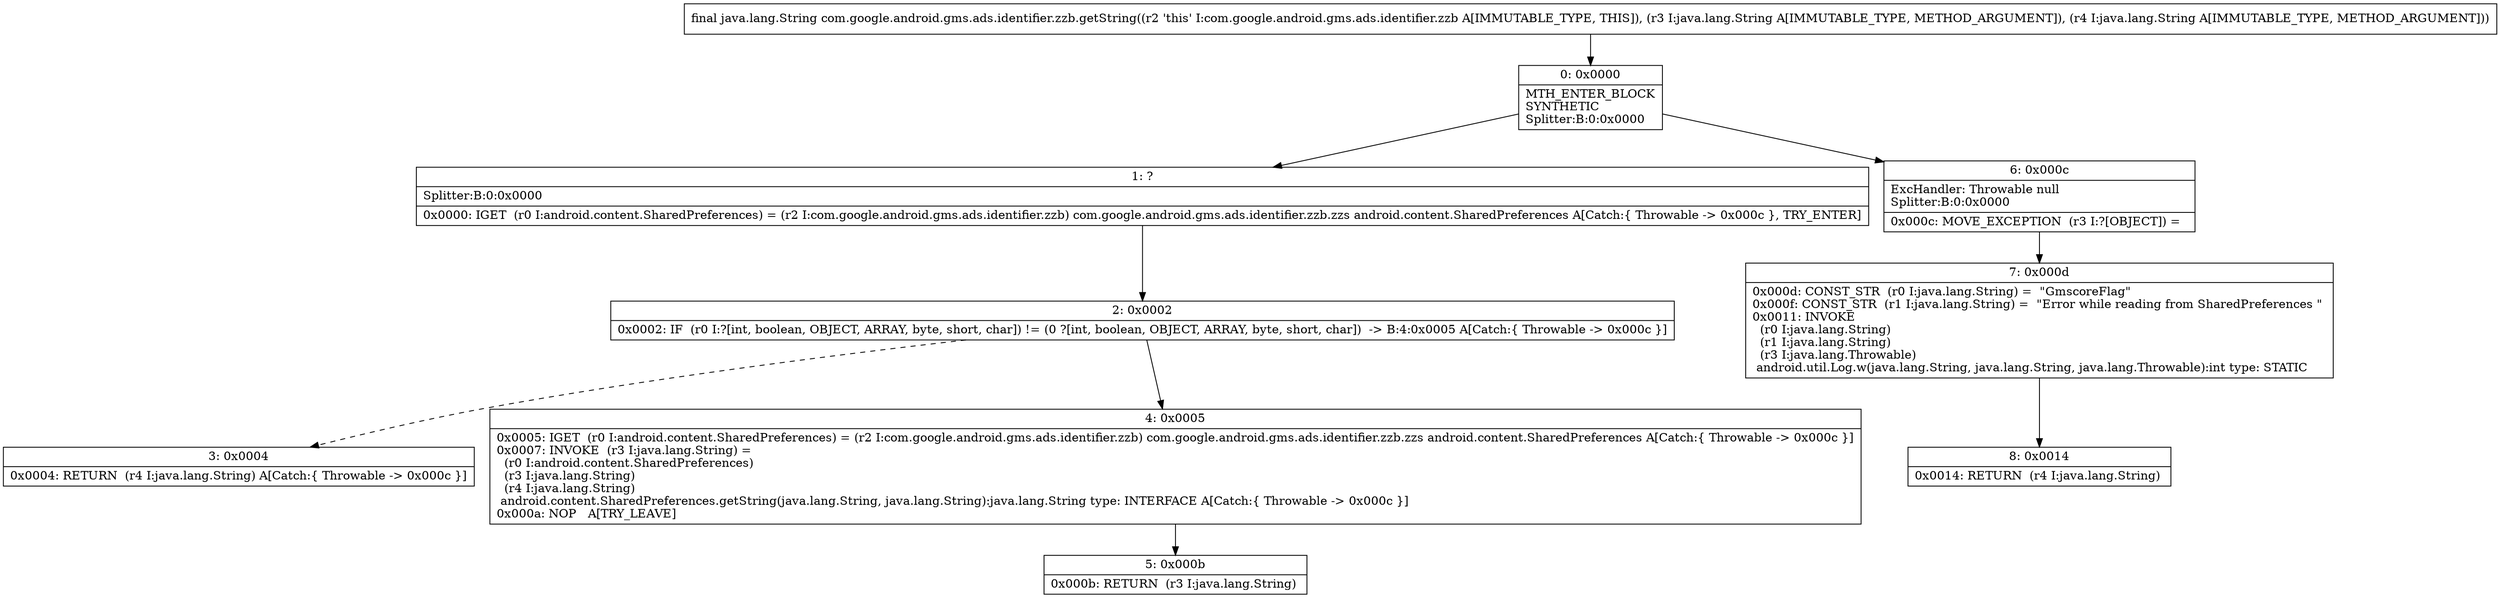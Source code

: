 digraph "CFG forcom.google.android.gms.ads.identifier.zzb.getString(Ljava\/lang\/String;Ljava\/lang\/String;)Ljava\/lang\/String;" {
Node_0 [shape=record,label="{0\:\ 0x0000|MTH_ENTER_BLOCK\lSYNTHETIC\lSplitter:B:0:0x0000\l}"];
Node_1 [shape=record,label="{1\:\ ?|Splitter:B:0:0x0000\l|0x0000: IGET  (r0 I:android.content.SharedPreferences) = (r2 I:com.google.android.gms.ads.identifier.zzb) com.google.android.gms.ads.identifier.zzb.zzs android.content.SharedPreferences A[Catch:\{ Throwable \-\> 0x000c \}, TRY_ENTER]\l}"];
Node_2 [shape=record,label="{2\:\ 0x0002|0x0002: IF  (r0 I:?[int, boolean, OBJECT, ARRAY, byte, short, char]) != (0 ?[int, boolean, OBJECT, ARRAY, byte, short, char])  \-\> B:4:0x0005 A[Catch:\{ Throwable \-\> 0x000c \}]\l}"];
Node_3 [shape=record,label="{3\:\ 0x0004|0x0004: RETURN  (r4 I:java.lang.String) A[Catch:\{ Throwable \-\> 0x000c \}]\l}"];
Node_4 [shape=record,label="{4\:\ 0x0005|0x0005: IGET  (r0 I:android.content.SharedPreferences) = (r2 I:com.google.android.gms.ads.identifier.zzb) com.google.android.gms.ads.identifier.zzb.zzs android.content.SharedPreferences A[Catch:\{ Throwable \-\> 0x000c \}]\l0x0007: INVOKE  (r3 I:java.lang.String) = \l  (r0 I:android.content.SharedPreferences)\l  (r3 I:java.lang.String)\l  (r4 I:java.lang.String)\l android.content.SharedPreferences.getString(java.lang.String, java.lang.String):java.lang.String type: INTERFACE A[Catch:\{ Throwable \-\> 0x000c \}]\l0x000a: NOP   A[TRY_LEAVE]\l}"];
Node_5 [shape=record,label="{5\:\ 0x000b|0x000b: RETURN  (r3 I:java.lang.String) \l}"];
Node_6 [shape=record,label="{6\:\ 0x000c|ExcHandler: Throwable null\lSplitter:B:0:0x0000\l|0x000c: MOVE_EXCEPTION  (r3 I:?[OBJECT]) =  \l}"];
Node_7 [shape=record,label="{7\:\ 0x000d|0x000d: CONST_STR  (r0 I:java.lang.String) =  \"GmscoreFlag\" \l0x000f: CONST_STR  (r1 I:java.lang.String) =  \"Error while reading from SharedPreferences \" \l0x0011: INVOKE  \l  (r0 I:java.lang.String)\l  (r1 I:java.lang.String)\l  (r3 I:java.lang.Throwable)\l android.util.Log.w(java.lang.String, java.lang.String, java.lang.Throwable):int type: STATIC \l}"];
Node_8 [shape=record,label="{8\:\ 0x0014|0x0014: RETURN  (r4 I:java.lang.String) \l}"];
MethodNode[shape=record,label="{final java.lang.String com.google.android.gms.ads.identifier.zzb.getString((r2 'this' I:com.google.android.gms.ads.identifier.zzb A[IMMUTABLE_TYPE, THIS]), (r3 I:java.lang.String A[IMMUTABLE_TYPE, METHOD_ARGUMENT]), (r4 I:java.lang.String A[IMMUTABLE_TYPE, METHOD_ARGUMENT])) }"];
MethodNode -> Node_0;
Node_0 -> Node_1;
Node_0 -> Node_6;
Node_1 -> Node_2;
Node_2 -> Node_3[style=dashed];
Node_2 -> Node_4;
Node_4 -> Node_5;
Node_6 -> Node_7;
Node_7 -> Node_8;
}

